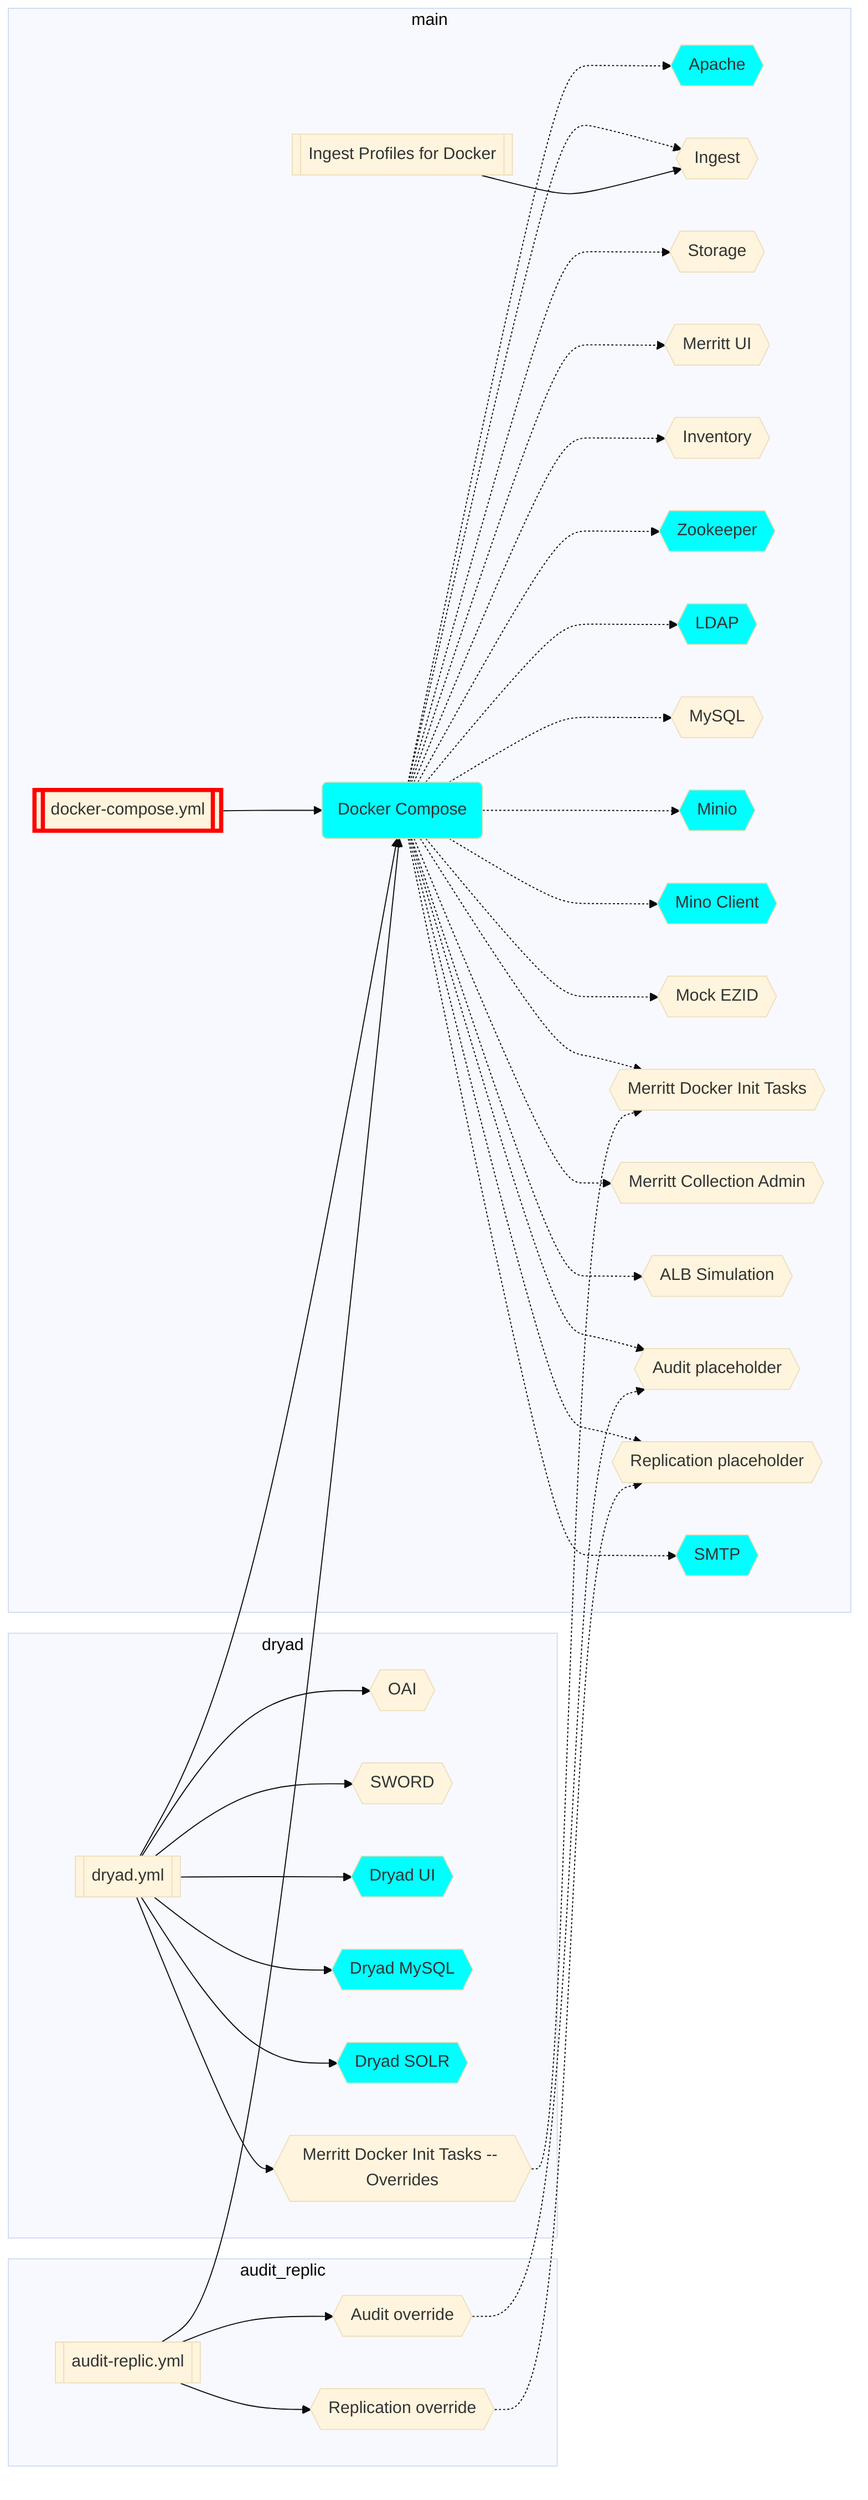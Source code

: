 %%{init: {'theme': 'base'}}%%
graph LR
  DOCKYML[[docker-compose.yml]]
  DOCK(Docker Compose)
  APACHE{{Apache}}
  ING{{Ingest}}
  STORE{{Storage}}
  UI{{Merritt UI}}
  INV{{Inventory}}
  ZOO{{Zookeeper}}
  LDAP{{LDAP}}
  MYSQL{{MySQL}}
  MINIO{{Minio}}
  MINIOMC{{Mino Client}}
  EZID{{Mock EZID}}
  INIT{{Merritt Docker Init Tasks}}
  COLLADMIN{{Merritt Collection Admin}}
  ALB{{ALB Simulation}}
  AUDIT{{Audit placeholder}}
  REPLIC{{Replication placeholder}}
  SMTP{{SMTP}}
  INPROF[[Ingest Profiles for Docker]]

  subgraph main
    DOCKYML --> DOCK
    DOCK -.-> APACHE
    DOCK -.-> ING
    DOCK -.-> STORE
    DOCK -.-> UI
    DOCK -.-> INV
    DOCK -.-> ZOO
    DOCK -.-> LDAP
    DOCK -.-> MYSQL
    DOCK -.-> MINIO
    DOCK -.-> MINIOMC
    DOCK -.-> EZID
    DOCK -.-> INIT
    DOCK -.-> COLLADMIN
    DOCK -.-> ALB
    DOCK -.-> AUDIT
    DOCK -.-> REPLIC
    DOCK -.-> SMTP
    INPROF --> ING
  end

  DRYADYML[[dryad.yml]]
  OAI{{OAI}}
  SWORD{{SWORD}}
  DRYAD{{Dryad UI}}
  DRYADMYSQL{{Dryad MySQL}}
  SOLR{{Dryad SOLR}}
  DRYINIT{{Merritt Docker Init Tasks -- Overrides}}
  DRYADYML --> DOCK

  subgraph dryad
    DRYADYML --> OAI
    DRYADYML --> SWORD
    DRYADYML --> DRYAD
    DRYADYML --> DRYADMYSQL
    DRYADYML --> SOLR
    DRYADYML --> DRYINIT
  end

  ARYML[[audit-replic.yml]]
  AUDIT2{{Audit override}}
  REPLIC2{{Replication override}}
  ARYML --> DOCK

  subgraph audit_replic
    ARYML --> AUDIT2
    ARYML --> REPLIC2
  end

  AUDIT2 -.-> AUDIT
  REPLIC2 -.-> REPLIC
  DRYINIT -.-> INIT

  style DOCKYML stroke:red,stroke-width:4px
  style DOCK fill:cyan
  style APACHE fill:cyan
  style ZOO fill:cyan
  style LDAP fill:cyan
  style MINIO fill:cyan
  style MINIOMC fill:cyan
  style SMTP fill:cyan
  style DRYAD fill:cyan
  style DRYADMYSQL fill:cyan
  style SOLR fill:cyan